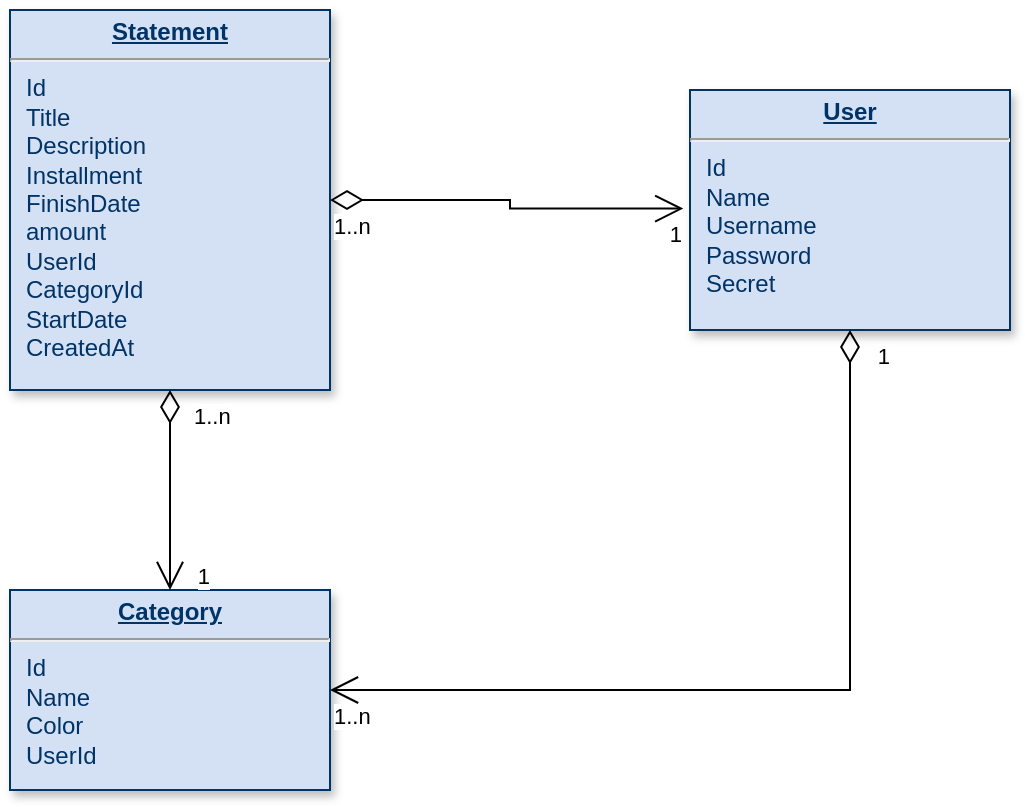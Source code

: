 <mxfile>
    <diagram name="Page-1" id="efa7a0a1-bf9b-a30e-e6df-94a7791c09e9">
        <mxGraphModel dx="992" dy="467" grid="1" gridSize="10" guides="1" tooltips="1" connect="1" arrows="1" fold="1" page="1" pageScale="1" pageWidth="826" pageHeight="1169" background="none" math="0" shadow="0">
            <root>
                <mxCell id="0"/>
                <mxCell id="1" parent="0"/>
                <mxCell id="25" value="&lt;p style=&quot;margin: 0px ; margin-top: 4px ; text-align: center ; text-decoration: underline&quot;&gt;&lt;strong&gt;Statement&lt;/strong&gt;&lt;/p&gt;&lt;hr&gt;&lt;p style=&quot;margin: 0px ; margin-left: 8px&quot;&gt;Id&lt;/p&gt;&lt;p style=&quot;margin: 0px ; margin-left: 8px&quot;&gt;Title&lt;/p&gt;&lt;p style=&quot;margin: 0px ; margin-left: 8px&quot;&gt;Description&lt;/p&gt;&lt;p style=&quot;margin: 0px ; margin-left: 8px&quot;&gt;Installment&lt;br&gt;&lt;/p&gt;&lt;p style=&quot;margin: 0px ; margin-left: 8px&quot;&gt;FinishDate&lt;/p&gt;&lt;p style=&quot;margin: 0px ; margin-left: 8px&quot;&gt;amount&lt;/p&gt;&lt;p style=&quot;margin: 0px ; margin-left: 8px&quot;&gt;UserId&lt;br&gt;&lt;/p&gt;&lt;p style=&quot;margin: 0px ; margin-left: 8px&quot;&gt;CategoryId&lt;/p&gt;&lt;p style=&quot;margin: 0px ; margin-left: 8px&quot;&gt;StartDate&lt;/p&gt;&lt;p style=&quot;margin: 0px ; margin-left: 8px&quot;&gt;CreatedAt&lt;/p&gt;" style="verticalAlign=top;align=left;overflow=fill;fontSize=12;fontFamily=Helvetica;html=1;strokeColor=#003366;shadow=1;fillColor=#D4E1F5;fontColor=#003366" parent="1" vertex="1">
                    <mxGeometry x="30" y="20" width="160" height="190" as="geometry"/>
                </mxCell>
                <mxCell id="VTtbnAWkJCNSFiqAv2Yu-118" value="&lt;p style=&quot;margin: 0px ; margin-top: 4px ; text-align: center ; text-decoration: underline&quot;&gt;&lt;b&gt;User&lt;/b&gt;&lt;/p&gt;&lt;hr&gt;&lt;p style=&quot;margin: 0px ; margin-left: 8px&quot;&gt;Id&lt;/p&gt;&lt;p style=&quot;margin: 0px ; margin-left: 8px&quot;&gt;Name&lt;/p&gt;&lt;p style=&quot;margin: 0px ; margin-left: 8px&quot;&gt;Username&lt;/p&gt;&lt;p style=&quot;margin: 0px ; margin-left: 8px&quot;&gt;Password&lt;/p&gt;&lt;p style=&quot;margin: 0px ; margin-left: 8px&quot;&gt;Secret&lt;/p&gt;&lt;p style=&quot;margin: 0px ; margin-left: 8px&quot;&gt;&lt;br&gt;&lt;/p&gt;" style="verticalAlign=top;align=left;overflow=fill;fontSize=12;fontFamily=Helvetica;html=1;strokeColor=#003366;shadow=1;fillColor=#D4E1F5;fontColor=#003366" parent="1" vertex="1">
                    <mxGeometry x="370" y="60" width="160" height="120" as="geometry"/>
                </mxCell>
                <mxCell id="VTtbnAWkJCNSFiqAv2Yu-119" value="&lt;p style=&quot;margin: 0px ; margin-top: 4px ; text-align: center ; text-decoration: underline&quot;&gt;&lt;b&gt;Category&lt;/b&gt;&lt;/p&gt;&lt;hr&gt;&lt;p style=&quot;margin: 0px ; margin-left: 8px&quot;&gt;Id&lt;/p&gt;&lt;p style=&quot;margin: 0px ; margin-left: 8px&quot;&gt;Name&lt;/p&gt;&lt;p style=&quot;margin: 0px ; margin-left: 8px&quot;&gt;Color&lt;/p&gt;&lt;p style=&quot;margin: 0px ; margin-left: 8px&quot;&gt;UserId&lt;/p&gt;&lt;p style=&quot;margin: 0px ; margin-left: 8px&quot;&gt;&lt;br&gt;&lt;/p&gt;&lt;p style=&quot;margin: 0px ; margin-left: 8px&quot;&gt;&lt;br&gt;&lt;/p&gt;" style="verticalAlign=top;align=left;overflow=fill;fontSize=12;fontFamily=Helvetica;html=1;strokeColor=#003366;shadow=1;fillColor=#D4E1F5;fontColor=#003366" parent="1" vertex="1">
                    <mxGeometry x="30" y="310" width="160" height="100" as="geometry"/>
                </mxCell>
                <mxCell id="VTtbnAWkJCNSFiqAv2Yu-132" value="" style="endArrow=open;html=1;endSize=12;startArrow=diamondThin;startSize=14;startFill=0;edgeStyle=orthogonalEdgeStyle;rounded=0;exitX=1;exitY=0.5;exitDx=0;exitDy=0;entryX=-0.021;entryY=0.494;entryDx=0;entryDy=0;entryPerimeter=0;" parent="1" source="25" target="VTtbnAWkJCNSFiqAv2Yu-118" edge="1">
                    <mxGeometry relative="1" as="geometry">
                        <mxPoint x="200" y="114.71" as="sourcePoint"/>
                        <mxPoint x="360" y="114.71" as="targetPoint"/>
                    </mxGeometry>
                </mxCell>
                <mxCell id="VTtbnAWkJCNSFiqAv2Yu-133" value="1..n" style="edgeLabel;resizable=0;html=1;align=left;verticalAlign=top;" parent="VTtbnAWkJCNSFiqAv2Yu-132" connectable="0" vertex="1">
                    <mxGeometry x="-1" relative="1" as="geometry"/>
                </mxCell>
                <mxCell id="VTtbnAWkJCNSFiqAv2Yu-134" value="1" style="edgeLabel;resizable=0;html=1;align=right;verticalAlign=top;" parent="VTtbnAWkJCNSFiqAv2Yu-132" connectable="0" vertex="1">
                    <mxGeometry x="1" relative="1" as="geometry"/>
                </mxCell>
                <mxCell id="26" value="" style="endArrow=open;html=1;endSize=12;startArrow=diamondThin;startSize=14;startFill=0;edgeStyle=orthogonalEdgeStyle;rounded=0;exitX=0.5;exitY=1;exitDx=0;exitDy=0;entryX=0.5;entryY=0;entryDx=0;entryDy=0;" parent="1" source="25" target="VTtbnAWkJCNSFiqAv2Yu-119" edge="1">
                    <mxGeometry relative="1" as="geometry">
                        <mxPoint x="230" y="260.66" as="sourcePoint"/>
                        <mxPoint x="406.64" y="260" as="targetPoint"/>
                    </mxGeometry>
                </mxCell>
                <mxCell id="27" value="1..n" style="edgeLabel;resizable=0;html=1;align=left;verticalAlign=top;" parent="26" connectable="0" vertex="1">
                    <mxGeometry x="-1" relative="1" as="geometry">
                        <mxPoint x="10" as="offset"/>
                    </mxGeometry>
                </mxCell>
                <mxCell id="28" value="1" style="edgeLabel;resizable=0;html=1;align=right;verticalAlign=top;" parent="26" connectable="0" vertex="1">
                    <mxGeometry x="1" relative="1" as="geometry">
                        <mxPoint x="20" y="-20" as="offset"/>
                    </mxGeometry>
                </mxCell>
                <mxCell id="29" value="" style="endArrow=open;html=1;endSize=12;startArrow=diamondThin;startSize=14;startFill=0;edgeStyle=orthogonalEdgeStyle;rounded=0;exitX=0.5;exitY=1;exitDx=0;exitDy=0;entryX=1;entryY=0.5;entryDx=0;entryDy=0;" parent="1" source="VTtbnAWkJCNSFiqAv2Yu-118" target="VTtbnAWkJCNSFiqAv2Yu-119" edge="1">
                    <mxGeometry relative="1" as="geometry">
                        <mxPoint x="250" y="270.66" as="sourcePoint"/>
                        <mxPoint x="426.64" y="270" as="targetPoint"/>
                    </mxGeometry>
                </mxCell>
                <mxCell id="33" value="1..n" style="edgeLabel;resizable=0;html=1;align=left;verticalAlign=top;" parent="1" connectable="0" vertex="1">
                    <mxGeometry x="190" y="360" as="geometry"/>
                </mxCell>
                <mxCell id="34" value="1" style="edgeLabel;resizable=0;html=1;align=right;verticalAlign=top;" parent="1" connectable="0" vertex="1">
                    <mxGeometry x="470" y="180.0" as="geometry"/>
                </mxCell>
            </root>
        </mxGraphModel>
    </diagram>
</mxfile>